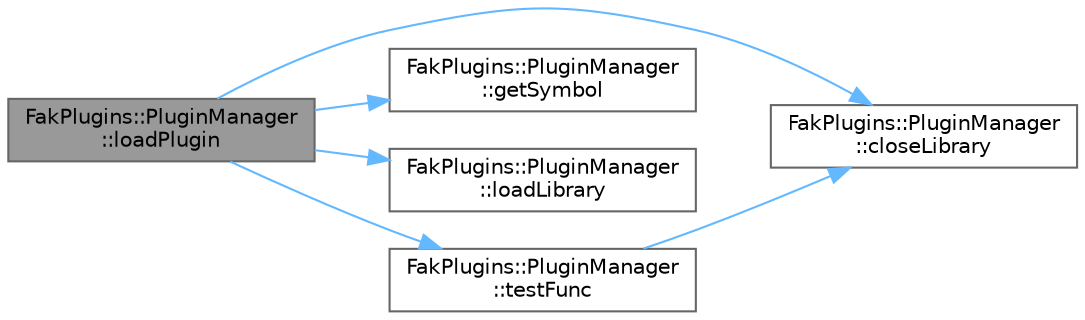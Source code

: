 digraph "FakPlugins::PluginManager::loadPlugin"
{
 // LATEX_PDF_SIZE
  bgcolor="transparent";
  edge [fontname=Helvetica,fontsize=10,labelfontname=Helvetica,labelfontsize=10];
  node [fontname=Helvetica,fontsize=10,shape=box,height=0.2,width=0.4];
  rankdir="LR";
  Node1 [id="Node000001",label="FakPlugins::PluginManager\l::loadPlugin",height=0.2,width=0.4,color="gray40", fillcolor="grey60", style="filled", fontcolor="black",tooltip=" "];
  Node1 -> Node2 [id="edge1_Node000001_Node000002",color="steelblue1",style="solid",tooltip=" "];
  Node2 [id="Node000002",label="FakPlugins::PluginManager\l::closeLibrary",height=0.2,width=0.4,color="grey40", fillcolor="white", style="filled",URL="$classFakPlugins_1_1PluginManager.html#a435b6e8da3de5dbae86332e452ee3370",tooltip=" "];
  Node1 -> Node3 [id="edge2_Node000001_Node000003",color="steelblue1",style="solid",tooltip=" "];
  Node3 [id="Node000003",label="FakPlugins::PluginManager\l::getSymbol",height=0.2,width=0.4,color="grey40", fillcolor="white", style="filled",URL="$classFakPlugins_1_1PluginManager.html#a6ab396b279117b758c86ba58c1e48795",tooltip=" "];
  Node1 -> Node4 [id="edge3_Node000001_Node000004",color="steelblue1",style="solid",tooltip=" "];
  Node4 [id="Node000004",label="FakPlugins::PluginManager\l::loadLibrary",height=0.2,width=0.4,color="grey40", fillcolor="white", style="filled",URL="$classFakPlugins_1_1PluginManager.html#a6df2daf93604e0747567233a313a5096",tooltip=" "];
  Node1 -> Node5 [id="edge4_Node000001_Node000005",color="steelblue1",style="solid",tooltip=" "];
  Node5 [id="Node000005",label="FakPlugins::PluginManager\l::testFunc",height=0.2,width=0.4,color="grey40", fillcolor="white", style="filled",URL="$classFakPlugins_1_1PluginManager.html#aba3564e0ee0c82fec7a07e6dda2e2f09",tooltip=" "];
  Node5 -> Node2 [id="edge5_Node000005_Node000002",color="steelblue1",style="solid",tooltip=" "];
}
